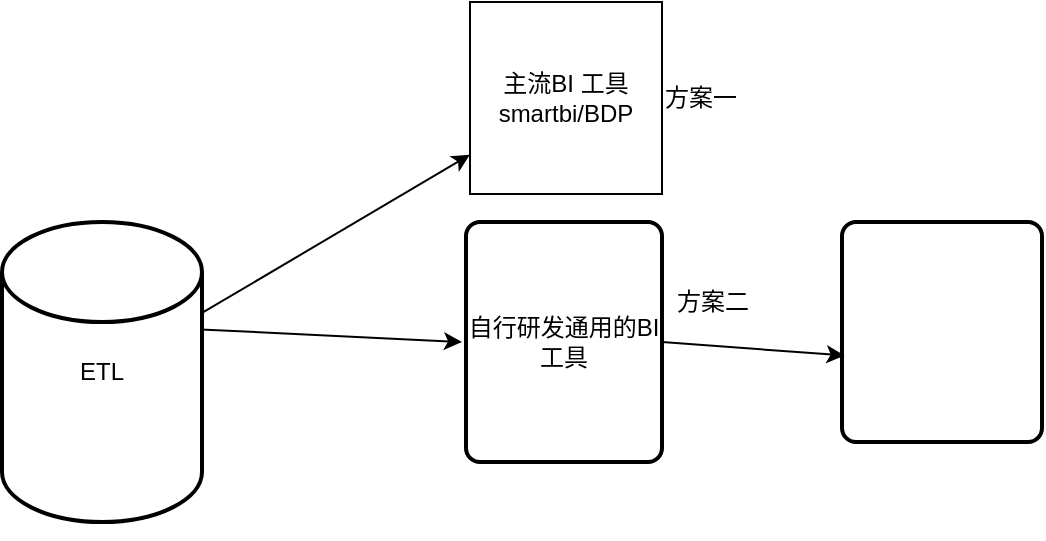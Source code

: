 <mxfile version="15.0.4" type="github">
  <diagram id="jC0eA6sUKzP2ByOyJPaz" name="Page-1">
    <mxGraphModel dx="782" dy="412" grid="1" gridSize="10" guides="1" tooltips="1" connect="1" arrows="1" fold="1" page="1" pageScale="1" pageWidth="827" pageHeight="1169" math="0" shadow="0">
      <root>
        <mxCell id="0" />
        <mxCell id="1" parent="0" />
        <mxCell id="9YF61LHy54mFehH1OXNf-1" value="ETL" style="strokeWidth=2;html=1;shape=mxgraph.flowchart.database;whiteSpace=wrap;" vertex="1" parent="1">
          <mxGeometry x="90" y="350" width="100" height="150" as="geometry" />
        </mxCell>
        <mxCell id="9YF61LHy54mFehH1OXNf-2" value="" style="endArrow=classic;html=1;" edge="1" parent="1" source="9YF61LHy54mFehH1OXNf-1" target="9YF61LHy54mFehH1OXNf-3">
          <mxGeometry width="50" height="50" relative="1" as="geometry">
            <mxPoint x="190" y="440" as="sourcePoint" />
            <mxPoint x="400" y="430" as="targetPoint" />
          </mxGeometry>
        </mxCell>
        <mxCell id="9YF61LHy54mFehH1OXNf-3" value="主流BI 工具&lt;br&gt;smartbi/BDP" style="whiteSpace=wrap;html=1;aspect=fixed;" vertex="1" parent="1">
          <mxGeometry x="324" y="240" width="96" height="96" as="geometry" />
        </mxCell>
        <mxCell id="9YF61LHy54mFehH1OXNf-4" value="自行研发通用的BI工具" style="rounded=1;whiteSpace=wrap;html=1;absoluteArcSize=1;arcSize=14;strokeWidth=2;" vertex="1" parent="1">
          <mxGeometry x="322" y="350" width="98" height="120" as="geometry" />
        </mxCell>
        <mxCell id="9YF61LHy54mFehH1OXNf-5" value="" style="rounded=1;whiteSpace=wrap;html=1;absoluteArcSize=1;arcSize=14;strokeWidth=2;" vertex="1" parent="1">
          <mxGeometry x="510" y="350" width="100" height="110" as="geometry" />
        </mxCell>
        <mxCell id="9YF61LHy54mFehH1OXNf-8" value="" style="endArrow=classic;html=1;exitX=0.993;exitY=0.358;exitDx=0;exitDy=0;exitPerimeter=0;" edge="1" parent="1" source="9YF61LHy54mFehH1OXNf-1">
          <mxGeometry width="50" height="50" relative="1" as="geometry">
            <mxPoint x="190" y="440" as="sourcePoint" />
            <mxPoint x="320" y="410" as="targetPoint" />
          </mxGeometry>
        </mxCell>
        <mxCell id="9YF61LHy54mFehH1OXNf-9" value="" style="endArrow=classic;html=1;exitX=1;exitY=0.5;exitDx=0;exitDy=0;entryX=0.013;entryY=0.607;entryDx=0;entryDy=0;entryPerimeter=0;" edge="1" parent="1" source="9YF61LHy54mFehH1OXNf-4" target="9YF61LHy54mFehH1OXNf-5">
          <mxGeometry width="50" height="50" relative="1" as="geometry">
            <mxPoint x="380" y="470" as="sourcePoint" />
            <mxPoint x="500" y="400" as="targetPoint" />
          </mxGeometry>
        </mxCell>
        <mxCell id="9YF61LHy54mFehH1OXNf-11" style="edgeStyle=orthogonalEdgeStyle;rounded=0;orthogonalLoop=1;jettySize=auto;html=1;exitX=0.5;exitY=1;exitDx=0;exitDy=0;exitPerimeter=0;" edge="1" parent="1" source="9YF61LHy54mFehH1OXNf-1" target="9YF61LHy54mFehH1OXNf-1">
          <mxGeometry relative="1" as="geometry" />
        </mxCell>
        <mxCell id="9YF61LHy54mFehH1OXNf-12" value="方案一" style="text;html=1;align=center;verticalAlign=middle;resizable=0;points=[];autosize=1;strokeColor=none;" vertex="1" parent="1">
          <mxGeometry x="414" y="278" width="50" height="20" as="geometry" />
        </mxCell>
        <mxCell id="9YF61LHy54mFehH1OXNf-13" value="方案二" style="text;html=1;align=center;verticalAlign=middle;resizable=0;points=[];autosize=1;strokeColor=none;" vertex="1" parent="1">
          <mxGeometry x="420" y="380" width="50" height="20" as="geometry" />
        </mxCell>
      </root>
    </mxGraphModel>
  </diagram>
</mxfile>
